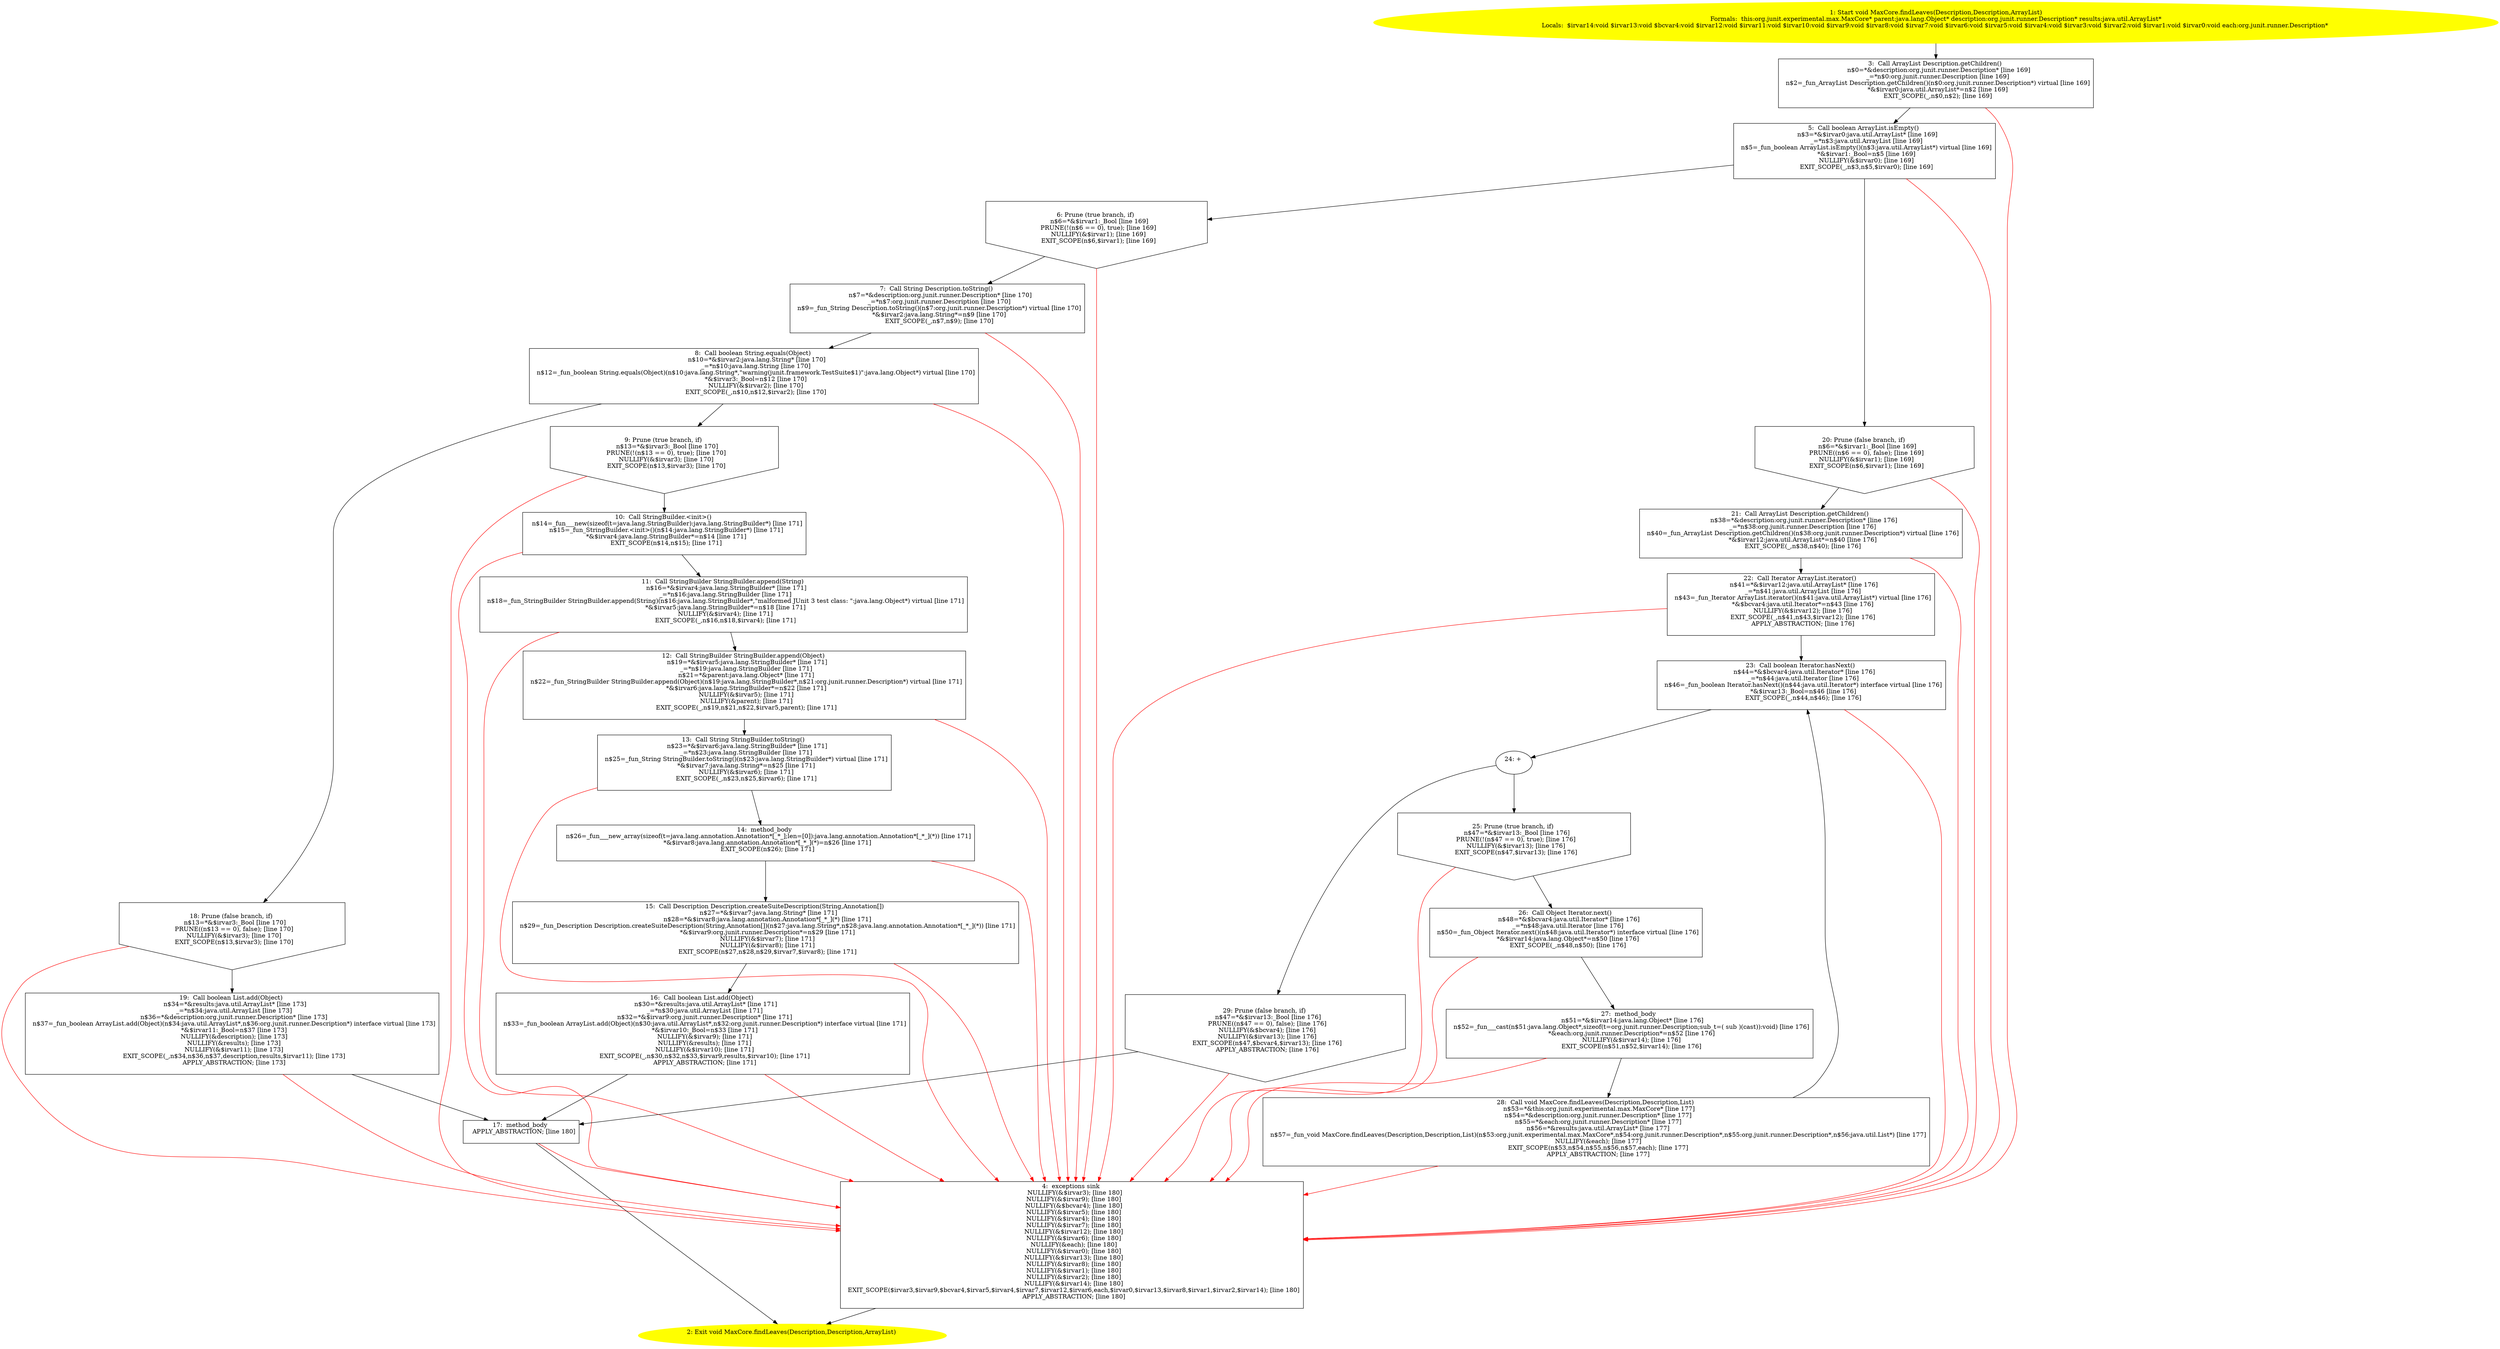 /* @generated */
digraph cfg {
"org.junit.experimental.max.MaxCore.findLeaves(org.junit.runner.Description,org.junit.runner.Descript.b17c4fcc6a39ecbdcb7e952b5fe9571d_1" [label="1: Start void MaxCore.findLeaves(Description,Description,ArrayList)\nFormals:  this:org.junit.experimental.max.MaxCore* parent:java.lang.Object* description:org.junit.runner.Description* results:java.util.ArrayList*\nLocals:  $irvar14:void $irvar13:void $bcvar4:void $irvar12:void $irvar11:void $irvar10:void $irvar9:void $irvar8:void $irvar7:void $irvar6:void $irvar5:void $irvar4:void $irvar3:void $irvar2:void $irvar1:void $irvar0:void each:org.junit.runner.Description* \n  " color=yellow style=filled]
	

	 "org.junit.experimental.max.MaxCore.findLeaves(org.junit.runner.Description,org.junit.runner.Descript.b17c4fcc6a39ecbdcb7e952b5fe9571d_1" -> "org.junit.experimental.max.MaxCore.findLeaves(org.junit.runner.Description,org.junit.runner.Descript.b17c4fcc6a39ecbdcb7e952b5fe9571d_3" ;
"org.junit.experimental.max.MaxCore.findLeaves(org.junit.runner.Description,org.junit.runner.Descript.b17c4fcc6a39ecbdcb7e952b5fe9571d_2" [label="2: Exit void MaxCore.findLeaves(Description,Description,ArrayList) \n  " color=yellow style=filled]
	

"org.junit.experimental.max.MaxCore.findLeaves(org.junit.runner.Description,org.junit.runner.Descript.b17c4fcc6a39ecbdcb7e952b5fe9571d_3" [label="3:  Call ArrayList Description.getChildren() \n   n$0=*&description:org.junit.runner.Description* [line 169]\n  _=*n$0:org.junit.runner.Description [line 169]\n  n$2=_fun_ArrayList Description.getChildren()(n$0:org.junit.runner.Description*) virtual [line 169]\n  *&$irvar0:java.util.ArrayList*=n$2 [line 169]\n  EXIT_SCOPE(_,n$0,n$2); [line 169]\n " shape="box"]
	

	 "org.junit.experimental.max.MaxCore.findLeaves(org.junit.runner.Description,org.junit.runner.Descript.b17c4fcc6a39ecbdcb7e952b5fe9571d_3" -> "org.junit.experimental.max.MaxCore.findLeaves(org.junit.runner.Description,org.junit.runner.Descript.b17c4fcc6a39ecbdcb7e952b5fe9571d_5" ;
	 "org.junit.experimental.max.MaxCore.findLeaves(org.junit.runner.Description,org.junit.runner.Descript.b17c4fcc6a39ecbdcb7e952b5fe9571d_3" -> "org.junit.experimental.max.MaxCore.findLeaves(org.junit.runner.Description,org.junit.runner.Descript.b17c4fcc6a39ecbdcb7e952b5fe9571d_4" [color="red" ];
"org.junit.experimental.max.MaxCore.findLeaves(org.junit.runner.Description,org.junit.runner.Descript.b17c4fcc6a39ecbdcb7e952b5fe9571d_4" [label="4:  exceptions sink \n   NULLIFY(&$irvar3); [line 180]\n  NULLIFY(&$irvar9); [line 180]\n  NULLIFY(&$bcvar4); [line 180]\n  NULLIFY(&$irvar5); [line 180]\n  NULLIFY(&$irvar4); [line 180]\n  NULLIFY(&$irvar7); [line 180]\n  NULLIFY(&$irvar12); [line 180]\n  NULLIFY(&$irvar6); [line 180]\n  NULLIFY(&each); [line 180]\n  NULLIFY(&$irvar0); [line 180]\n  NULLIFY(&$irvar13); [line 180]\n  NULLIFY(&$irvar8); [line 180]\n  NULLIFY(&$irvar1); [line 180]\n  NULLIFY(&$irvar2); [line 180]\n  NULLIFY(&$irvar14); [line 180]\n  EXIT_SCOPE($irvar3,$irvar9,$bcvar4,$irvar5,$irvar4,$irvar7,$irvar12,$irvar6,each,$irvar0,$irvar13,$irvar8,$irvar1,$irvar2,$irvar14); [line 180]\n  APPLY_ABSTRACTION; [line 180]\n " shape="box"]
	

	 "org.junit.experimental.max.MaxCore.findLeaves(org.junit.runner.Description,org.junit.runner.Descript.b17c4fcc6a39ecbdcb7e952b5fe9571d_4" -> "org.junit.experimental.max.MaxCore.findLeaves(org.junit.runner.Description,org.junit.runner.Descript.b17c4fcc6a39ecbdcb7e952b5fe9571d_2" ;
"org.junit.experimental.max.MaxCore.findLeaves(org.junit.runner.Description,org.junit.runner.Descript.b17c4fcc6a39ecbdcb7e952b5fe9571d_5" [label="5:  Call boolean ArrayList.isEmpty() \n   n$3=*&$irvar0:java.util.ArrayList* [line 169]\n  _=*n$3:java.util.ArrayList [line 169]\n  n$5=_fun_boolean ArrayList.isEmpty()(n$3:java.util.ArrayList*) virtual [line 169]\n  *&$irvar1:_Bool=n$5 [line 169]\n  NULLIFY(&$irvar0); [line 169]\n  EXIT_SCOPE(_,n$3,n$5,$irvar0); [line 169]\n " shape="box"]
	

	 "org.junit.experimental.max.MaxCore.findLeaves(org.junit.runner.Description,org.junit.runner.Descript.b17c4fcc6a39ecbdcb7e952b5fe9571d_5" -> "org.junit.experimental.max.MaxCore.findLeaves(org.junit.runner.Description,org.junit.runner.Descript.b17c4fcc6a39ecbdcb7e952b5fe9571d_6" ;
	 "org.junit.experimental.max.MaxCore.findLeaves(org.junit.runner.Description,org.junit.runner.Descript.b17c4fcc6a39ecbdcb7e952b5fe9571d_5" -> "org.junit.experimental.max.MaxCore.findLeaves(org.junit.runner.Description,org.junit.runner.Descript.b17c4fcc6a39ecbdcb7e952b5fe9571d_20" ;
	 "org.junit.experimental.max.MaxCore.findLeaves(org.junit.runner.Description,org.junit.runner.Descript.b17c4fcc6a39ecbdcb7e952b5fe9571d_5" -> "org.junit.experimental.max.MaxCore.findLeaves(org.junit.runner.Description,org.junit.runner.Descript.b17c4fcc6a39ecbdcb7e952b5fe9571d_4" [color="red" ];
"org.junit.experimental.max.MaxCore.findLeaves(org.junit.runner.Description,org.junit.runner.Descript.b17c4fcc6a39ecbdcb7e952b5fe9571d_6" [label="6: Prune (true branch, if) \n   n$6=*&$irvar1:_Bool [line 169]\n  PRUNE(!(n$6 == 0), true); [line 169]\n  NULLIFY(&$irvar1); [line 169]\n  EXIT_SCOPE(n$6,$irvar1); [line 169]\n " shape="invhouse"]
	

	 "org.junit.experimental.max.MaxCore.findLeaves(org.junit.runner.Description,org.junit.runner.Descript.b17c4fcc6a39ecbdcb7e952b5fe9571d_6" -> "org.junit.experimental.max.MaxCore.findLeaves(org.junit.runner.Description,org.junit.runner.Descript.b17c4fcc6a39ecbdcb7e952b5fe9571d_7" ;
	 "org.junit.experimental.max.MaxCore.findLeaves(org.junit.runner.Description,org.junit.runner.Descript.b17c4fcc6a39ecbdcb7e952b5fe9571d_6" -> "org.junit.experimental.max.MaxCore.findLeaves(org.junit.runner.Description,org.junit.runner.Descript.b17c4fcc6a39ecbdcb7e952b5fe9571d_4" [color="red" ];
"org.junit.experimental.max.MaxCore.findLeaves(org.junit.runner.Description,org.junit.runner.Descript.b17c4fcc6a39ecbdcb7e952b5fe9571d_7" [label="7:  Call String Description.toString() \n   n$7=*&description:org.junit.runner.Description* [line 170]\n  _=*n$7:org.junit.runner.Description [line 170]\n  n$9=_fun_String Description.toString()(n$7:org.junit.runner.Description*) virtual [line 170]\n  *&$irvar2:java.lang.String*=n$9 [line 170]\n  EXIT_SCOPE(_,n$7,n$9); [line 170]\n " shape="box"]
	

	 "org.junit.experimental.max.MaxCore.findLeaves(org.junit.runner.Description,org.junit.runner.Descript.b17c4fcc6a39ecbdcb7e952b5fe9571d_7" -> "org.junit.experimental.max.MaxCore.findLeaves(org.junit.runner.Description,org.junit.runner.Descript.b17c4fcc6a39ecbdcb7e952b5fe9571d_8" ;
	 "org.junit.experimental.max.MaxCore.findLeaves(org.junit.runner.Description,org.junit.runner.Descript.b17c4fcc6a39ecbdcb7e952b5fe9571d_7" -> "org.junit.experimental.max.MaxCore.findLeaves(org.junit.runner.Description,org.junit.runner.Descript.b17c4fcc6a39ecbdcb7e952b5fe9571d_4" [color="red" ];
"org.junit.experimental.max.MaxCore.findLeaves(org.junit.runner.Description,org.junit.runner.Descript.b17c4fcc6a39ecbdcb7e952b5fe9571d_8" [label="8:  Call boolean String.equals(Object) \n   n$10=*&$irvar2:java.lang.String* [line 170]\n  _=*n$10:java.lang.String [line 170]\n  n$12=_fun_boolean String.equals(Object)(n$10:java.lang.String*,\"warning(junit.framework.TestSuite$1)\":java.lang.Object*) virtual [line 170]\n  *&$irvar3:_Bool=n$12 [line 170]\n  NULLIFY(&$irvar2); [line 170]\n  EXIT_SCOPE(_,n$10,n$12,$irvar2); [line 170]\n " shape="box"]
	

	 "org.junit.experimental.max.MaxCore.findLeaves(org.junit.runner.Description,org.junit.runner.Descript.b17c4fcc6a39ecbdcb7e952b5fe9571d_8" -> "org.junit.experimental.max.MaxCore.findLeaves(org.junit.runner.Description,org.junit.runner.Descript.b17c4fcc6a39ecbdcb7e952b5fe9571d_9" ;
	 "org.junit.experimental.max.MaxCore.findLeaves(org.junit.runner.Description,org.junit.runner.Descript.b17c4fcc6a39ecbdcb7e952b5fe9571d_8" -> "org.junit.experimental.max.MaxCore.findLeaves(org.junit.runner.Description,org.junit.runner.Descript.b17c4fcc6a39ecbdcb7e952b5fe9571d_18" ;
	 "org.junit.experimental.max.MaxCore.findLeaves(org.junit.runner.Description,org.junit.runner.Descript.b17c4fcc6a39ecbdcb7e952b5fe9571d_8" -> "org.junit.experimental.max.MaxCore.findLeaves(org.junit.runner.Description,org.junit.runner.Descript.b17c4fcc6a39ecbdcb7e952b5fe9571d_4" [color="red" ];
"org.junit.experimental.max.MaxCore.findLeaves(org.junit.runner.Description,org.junit.runner.Descript.b17c4fcc6a39ecbdcb7e952b5fe9571d_9" [label="9: Prune (true branch, if) \n   n$13=*&$irvar3:_Bool [line 170]\n  PRUNE(!(n$13 == 0), true); [line 170]\n  NULLIFY(&$irvar3); [line 170]\n  EXIT_SCOPE(n$13,$irvar3); [line 170]\n " shape="invhouse"]
	

	 "org.junit.experimental.max.MaxCore.findLeaves(org.junit.runner.Description,org.junit.runner.Descript.b17c4fcc6a39ecbdcb7e952b5fe9571d_9" -> "org.junit.experimental.max.MaxCore.findLeaves(org.junit.runner.Description,org.junit.runner.Descript.b17c4fcc6a39ecbdcb7e952b5fe9571d_10" ;
	 "org.junit.experimental.max.MaxCore.findLeaves(org.junit.runner.Description,org.junit.runner.Descript.b17c4fcc6a39ecbdcb7e952b5fe9571d_9" -> "org.junit.experimental.max.MaxCore.findLeaves(org.junit.runner.Description,org.junit.runner.Descript.b17c4fcc6a39ecbdcb7e952b5fe9571d_4" [color="red" ];
"org.junit.experimental.max.MaxCore.findLeaves(org.junit.runner.Description,org.junit.runner.Descript.b17c4fcc6a39ecbdcb7e952b5fe9571d_10" [label="10:  Call StringBuilder.<init>() \n   n$14=_fun___new(sizeof(t=java.lang.StringBuilder):java.lang.StringBuilder*) [line 171]\n  n$15=_fun_StringBuilder.<init>()(n$14:java.lang.StringBuilder*) [line 171]\n  *&$irvar4:java.lang.StringBuilder*=n$14 [line 171]\n  EXIT_SCOPE(n$14,n$15); [line 171]\n " shape="box"]
	

	 "org.junit.experimental.max.MaxCore.findLeaves(org.junit.runner.Description,org.junit.runner.Descript.b17c4fcc6a39ecbdcb7e952b5fe9571d_10" -> "org.junit.experimental.max.MaxCore.findLeaves(org.junit.runner.Description,org.junit.runner.Descript.b17c4fcc6a39ecbdcb7e952b5fe9571d_11" ;
	 "org.junit.experimental.max.MaxCore.findLeaves(org.junit.runner.Description,org.junit.runner.Descript.b17c4fcc6a39ecbdcb7e952b5fe9571d_10" -> "org.junit.experimental.max.MaxCore.findLeaves(org.junit.runner.Description,org.junit.runner.Descript.b17c4fcc6a39ecbdcb7e952b5fe9571d_4" [color="red" ];
"org.junit.experimental.max.MaxCore.findLeaves(org.junit.runner.Description,org.junit.runner.Descript.b17c4fcc6a39ecbdcb7e952b5fe9571d_11" [label="11:  Call StringBuilder StringBuilder.append(String) \n   n$16=*&$irvar4:java.lang.StringBuilder* [line 171]\n  _=*n$16:java.lang.StringBuilder [line 171]\n  n$18=_fun_StringBuilder StringBuilder.append(String)(n$16:java.lang.StringBuilder*,\"malformed JUnit 3 test class: \":java.lang.Object*) virtual [line 171]\n  *&$irvar5:java.lang.StringBuilder*=n$18 [line 171]\n  NULLIFY(&$irvar4); [line 171]\n  EXIT_SCOPE(_,n$16,n$18,$irvar4); [line 171]\n " shape="box"]
	

	 "org.junit.experimental.max.MaxCore.findLeaves(org.junit.runner.Description,org.junit.runner.Descript.b17c4fcc6a39ecbdcb7e952b5fe9571d_11" -> "org.junit.experimental.max.MaxCore.findLeaves(org.junit.runner.Description,org.junit.runner.Descript.b17c4fcc6a39ecbdcb7e952b5fe9571d_12" ;
	 "org.junit.experimental.max.MaxCore.findLeaves(org.junit.runner.Description,org.junit.runner.Descript.b17c4fcc6a39ecbdcb7e952b5fe9571d_11" -> "org.junit.experimental.max.MaxCore.findLeaves(org.junit.runner.Description,org.junit.runner.Descript.b17c4fcc6a39ecbdcb7e952b5fe9571d_4" [color="red" ];
"org.junit.experimental.max.MaxCore.findLeaves(org.junit.runner.Description,org.junit.runner.Descript.b17c4fcc6a39ecbdcb7e952b5fe9571d_12" [label="12:  Call StringBuilder StringBuilder.append(Object) \n   n$19=*&$irvar5:java.lang.StringBuilder* [line 171]\n  _=*n$19:java.lang.StringBuilder [line 171]\n  n$21=*&parent:java.lang.Object* [line 171]\n  n$22=_fun_StringBuilder StringBuilder.append(Object)(n$19:java.lang.StringBuilder*,n$21:org.junit.runner.Description*) virtual [line 171]\n  *&$irvar6:java.lang.StringBuilder*=n$22 [line 171]\n  NULLIFY(&$irvar5); [line 171]\n  NULLIFY(&parent); [line 171]\n  EXIT_SCOPE(_,n$19,n$21,n$22,$irvar5,parent); [line 171]\n " shape="box"]
	

	 "org.junit.experimental.max.MaxCore.findLeaves(org.junit.runner.Description,org.junit.runner.Descript.b17c4fcc6a39ecbdcb7e952b5fe9571d_12" -> "org.junit.experimental.max.MaxCore.findLeaves(org.junit.runner.Description,org.junit.runner.Descript.b17c4fcc6a39ecbdcb7e952b5fe9571d_13" ;
	 "org.junit.experimental.max.MaxCore.findLeaves(org.junit.runner.Description,org.junit.runner.Descript.b17c4fcc6a39ecbdcb7e952b5fe9571d_12" -> "org.junit.experimental.max.MaxCore.findLeaves(org.junit.runner.Description,org.junit.runner.Descript.b17c4fcc6a39ecbdcb7e952b5fe9571d_4" [color="red" ];
"org.junit.experimental.max.MaxCore.findLeaves(org.junit.runner.Description,org.junit.runner.Descript.b17c4fcc6a39ecbdcb7e952b5fe9571d_13" [label="13:  Call String StringBuilder.toString() \n   n$23=*&$irvar6:java.lang.StringBuilder* [line 171]\n  _=*n$23:java.lang.StringBuilder [line 171]\n  n$25=_fun_String StringBuilder.toString()(n$23:java.lang.StringBuilder*) virtual [line 171]\n  *&$irvar7:java.lang.String*=n$25 [line 171]\n  NULLIFY(&$irvar6); [line 171]\n  EXIT_SCOPE(_,n$23,n$25,$irvar6); [line 171]\n " shape="box"]
	

	 "org.junit.experimental.max.MaxCore.findLeaves(org.junit.runner.Description,org.junit.runner.Descript.b17c4fcc6a39ecbdcb7e952b5fe9571d_13" -> "org.junit.experimental.max.MaxCore.findLeaves(org.junit.runner.Description,org.junit.runner.Descript.b17c4fcc6a39ecbdcb7e952b5fe9571d_14" ;
	 "org.junit.experimental.max.MaxCore.findLeaves(org.junit.runner.Description,org.junit.runner.Descript.b17c4fcc6a39ecbdcb7e952b5fe9571d_13" -> "org.junit.experimental.max.MaxCore.findLeaves(org.junit.runner.Description,org.junit.runner.Descript.b17c4fcc6a39ecbdcb7e952b5fe9571d_4" [color="red" ];
"org.junit.experimental.max.MaxCore.findLeaves(org.junit.runner.Description,org.junit.runner.Descript.b17c4fcc6a39ecbdcb7e952b5fe9571d_14" [label="14:  method_body \n   n$26=_fun___new_array(sizeof(t=java.lang.annotation.Annotation*[_*_];len=[0]):java.lang.annotation.Annotation*[_*_](*)) [line 171]\n  *&$irvar8:java.lang.annotation.Annotation*[_*_](*)=n$26 [line 171]\n  EXIT_SCOPE(n$26); [line 171]\n " shape="box"]
	

	 "org.junit.experimental.max.MaxCore.findLeaves(org.junit.runner.Description,org.junit.runner.Descript.b17c4fcc6a39ecbdcb7e952b5fe9571d_14" -> "org.junit.experimental.max.MaxCore.findLeaves(org.junit.runner.Description,org.junit.runner.Descript.b17c4fcc6a39ecbdcb7e952b5fe9571d_15" ;
	 "org.junit.experimental.max.MaxCore.findLeaves(org.junit.runner.Description,org.junit.runner.Descript.b17c4fcc6a39ecbdcb7e952b5fe9571d_14" -> "org.junit.experimental.max.MaxCore.findLeaves(org.junit.runner.Description,org.junit.runner.Descript.b17c4fcc6a39ecbdcb7e952b5fe9571d_4" [color="red" ];
"org.junit.experimental.max.MaxCore.findLeaves(org.junit.runner.Description,org.junit.runner.Descript.b17c4fcc6a39ecbdcb7e952b5fe9571d_15" [label="15:  Call Description Description.createSuiteDescription(String,Annotation[]) \n   n$27=*&$irvar7:java.lang.String* [line 171]\n  n$28=*&$irvar8:java.lang.annotation.Annotation*[_*_](*) [line 171]\n  n$29=_fun_Description Description.createSuiteDescription(String,Annotation[])(n$27:java.lang.String*,n$28:java.lang.annotation.Annotation*[_*_](*)) [line 171]\n  *&$irvar9:org.junit.runner.Description*=n$29 [line 171]\n  NULLIFY(&$irvar7); [line 171]\n  NULLIFY(&$irvar8); [line 171]\n  EXIT_SCOPE(n$27,n$28,n$29,$irvar7,$irvar8); [line 171]\n " shape="box"]
	

	 "org.junit.experimental.max.MaxCore.findLeaves(org.junit.runner.Description,org.junit.runner.Descript.b17c4fcc6a39ecbdcb7e952b5fe9571d_15" -> "org.junit.experimental.max.MaxCore.findLeaves(org.junit.runner.Description,org.junit.runner.Descript.b17c4fcc6a39ecbdcb7e952b5fe9571d_16" ;
	 "org.junit.experimental.max.MaxCore.findLeaves(org.junit.runner.Description,org.junit.runner.Descript.b17c4fcc6a39ecbdcb7e952b5fe9571d_15" -> "org.junit.experimental.max.MaxCore.findLeaves(org.junit.runner.Description,org.junit.runner.Descript.b17c4fcc6a39ecbdcb7e952b5fe9571d_4" [color="red" ];
"org.junit.experimental.max.MaxCore.findLeaves(org.junit.runner.Description,org.junit.runner.Descript.b17c4fcc6a39ecbdcb7e952b5fe9571d_16" [label="16:  Call boolean List.add(Object) \n   n$30=*&results:java.util.ArrayList* [line 171]\n  _=*n$30:java.util.ArrayList [line 171]\n  n$32=*&$irvar9:org.junit.runner.Description* [line 171]\n  n$33=_fun_boolean ArrayList.add(Object)(n$30:java.util.ArrayList*,n$32:org.junit.runner.Description*) interface virtual [line 171]\n  *&$irvar10:_Bool=n$33 [line 171]\n  NULLIFY(&$irvar9); [line 171]\n  NULLIFY(&results); [line 171]\n  NULLIFY(&$irvar10); [line 171]\n  EXIT_SCOPE(_,n$30,n$32,n$33,$irvar9,results,$irvar10); [line 171]\n  APPLY_ABSTRACTION; [line 171]\n " shape="box"]
	

	 "org.junit.experimental.max.MaxCore.findLeaves(org.junit.runner.Description,org.junit.runner.Descript.b17c4fcc6a39ecbdcb7e952b5fe9571d_16" -> "org.junit.experimental.max.MaxCore.findLeaves(org.junit.runner.Description,org.junit.runner.Descript.b17c4fcc6a39ecbdcb7e952b5fe9571d_17" ;
	 "org.junit.experimental.max.MaxCore.findLeaves(org.junit.runner.Description,org.junit.runner.Descript.b17c4fcc6a39ecbdcb7e952b5fe9571d_16" -> "org.junit.experimental.max.MaxCore.findLeaves(org.junit.runner.Description,org.junit.runner.Descript.b17c4fcc6a39ecbdcb7e952b5fe9571d_4" [color="red" ];
"org.junit.experimental.max.MaxCore.findLeaves(org.junit.runner.Description,org.junit.runner.Descript.b17c4fcc6a39ecbdcb7e952b5fe9571d_17" [label="17:  method_body \n   APPLY_ABSTRACTION; [line 180]\n " shape="box"]
	

	 "org.junit.experimental.max.MaxCore.findLeaves(org.junit.runner.Description,org.junit.runner.Descript.b17c4fcc6a39ecbdcb7e952b5fe9571d_17" -> "org.junit.experimental.max.MaxCore.findLeaves(org.junit.runner.Description,org.junit.runner.Descript.b17c4fcc6a39ecbdcb7e952b5fe9571d_2" ;
	 "org.junit.experimental.max.MaxCore.findLeaves(org.junit.runner.Description,org.junit.runner.Descript.b17c4fcc6a39ecbdcb7e952b5fe9571d_17" -> "org.junit.experimental.max.MaxCore.findLeaves(org.junit.runner.Description,org.junit.runner.Descript.b17c4fcc6a39ecbdcb7e952b5fe9571d_4" [color="red" ];
"org.junit.experimental.max.MaxCore.findLeaves(org.junit.runner.Description,org.junit.runner.Descript.b17c4fcc6a39ecbdcb7e952b5fe9571d_18" [label="18: Prune (false branch, if) \n   n$13=*&$irvar3:_Bool [line 170]\n  PRUNE((n$13 == 0), false); [line 170]\n  NULLIFY(&$irvar3); [line 170]\n  EXIT_SCOPE(n$13,$irvar3); [line 170]\n " shape="invhouse"]
	

	 "org.junit.experimental.max.MaxCore.findLeaves(org.junit.runner.Description,org.junit.runner.Descript.b17c4fcc6a39ecbdcb7e952b5fe9571d_18" -> "org.junit.experimental.max.MaxCore.findLeaves(org.junit.runner.Description,org.junit.runner.Descript.b17c4fcc6a39ecbdcb7e952b5fe9571d_19" ;
	 "org.junit.experimental.max.MaxCore.findLeaves(org.junit.runner.Description,org.junit.runner.Descript.b17c4fcc6a39ecbdcb7e952b5fe9571d_18" -> "org.junit.experimental.max.MaxCore.findLeaves(org.junit.runner.Description,org.junit.runner.Descript.b17c4fcc6a39ecbdcb7e952b5fe9571d_4" [color="red" ];
"org.junit.experimental.max.MaxCore.findLeaves(org.junit.runner.Description,org.junit.runner.Descript.b17c4fcc6a39ecbdcb7e952b5fe9571d_19" [label="19:  Call boolean List.add(Object) \n   n$34=*&results:java.util.ArrayList* [line 173]\n  _=*n$34:java.util.ArrayList [line 173]\n  n$36=*&description:org.junit.runner.Description* [line 173]\n  n$37=_fun_boolean ArrayList.add(Object)(n$34:java.util.ArrayList*,n$36:org.junit.runner.Description*) interface virtual [line 173]\n  *&$irvar11:_Bool=n$37 [line 173]\n  NULLIFY(&description); [line 173]\n  NULLIFY(&results); [line 173]\n  NULLIFY(&$irvar11); [line 173]\n  EXIT_SCOPE(_,n$34,n$36,n$37,description,results,$irvar11); [line 173]\n  APPLY_ABSTRACTION; [line 173]\n " shape="box"]
	

	 "org.junit.experimental.max.MaxCore.findLeaves(org.junit.runner.Description,org.junit.runner.Descript.b17c4fcc6a39ecbdcb7e952b5fe9571d_19" -> "org.junit.experimental.max.MaxCore.findLeaves(org.junit.runner.Description,org.junit.runner.Descript.b17c4fcc6a39ecbdcb7e952b5fe9571d_17" ;
	 "org.junit.experimental.max.MaxCore.findLeaves(org.junit.runner.Description,org.junit.runner.Descript.b17c4fcc6a39ecbdcb7e952b5fe9571d_19" -> "org.junit.experimental.max.MaxCore.findLeaves(org.junit.runner.Description,org.junit.runner.Descript.b17c4fcc6a39ecbdcb7e952b5fe9571d_4" [color="red" ];
"org.junit.experimental.max.MaxCore.findLeaves(org.junit.runner.Description,org.junit.runner.Descript.b17c4fcc6a39ecbdcb7e952b5fe9571d_20" [label="20: Prune (false branch, if) \n   n$6=*&$irvar1:_Bool [line 169]\n  PRUNE((n$6 == 0), false); [line 169]\n  NULLIFY(&$irvar1); [line 169]\n  EXIT_SCOPE(n$6,$irvar1); [line 169]\n " shape="invhouse"]
	

	 "org.junit.experimental.max.MaxCore.findLeaves(org.junit.runner.Description,org.junit.runner.Descript.b17c4fcc6a39ecbdcb7e952b5fe9571d_20" -> "org.junit.experimental.max.MaxCore.findLeaves(org.junit.runner.Description,org.junit.runner.Descript.b17c4fcc6a39ecbdcb7e952b5fe9571d_21" ;
	 "org.junit.experimental.max.MaxCore.findLeaves(org.junit.runner.Description,org.junit.runner.Descript.b17c4fcc6a39ecbdcb7e952b5fe9571d_20" -> "org.junit.experimental.max.MaxCore.findLeaves(org.junit.runner.Description,org.junit.runner.Descript.b17c4fcc6a39ecbdcb7e952b5fe9571d_4" [color="red" ];
"org.junit.experimental.max.MaxCore.findLeaves(org.junit.runner.Description,org.junit.runner.Descript.b17c4fcc6a39ecbdcb7e952b5fe9571d_21" [label="21:  Call ArrayList Description.getChildren() \n   n$38=*&description:org.junit.runner.Description* [line 176]\n  _=*n$38:org.junit.runner.Description [line 176]\n  n$40=_fun_ArrayList Description.getChildren()(n$38:org.junit.runner.Description*) virtual [line 176]\n  *&$irvar12:java.util.ArrayList*=n$40 [line 176]\n  EXIT_SCOPE(_,n$38,n$40); [line 176]\n " shape="box"]
	

	 "org.junit.experimental.max.MaxCore.findLeaves(org.junit.runner.Description,org.junit.runner.Descript.b17c4fcc6a39ecbdcb7e952b5fe9571d_21" -> "org.junit.experimental.max.MaxCore.findLeaves(org.junit.runner.Description,org.junit.runner.Descript.b17c4fcc6a39ecbdcb7e952b5fe9571d_22" ;
	 "org.junit.experimental.max.MaxCore.findLeaves(org.junit.runner.Description,org.junit.runner.Descript.b17c4fcc6a39ecbdcb7e952b5fe9571d_21" -> "org.junit.experimental.max.MaxCore.findLeaves(org.junit.runner.Description,org.junit.runner.Descript.b17c4fcc6a39ecbdcb7e952b5fe9571d_4" [color="red" ];
"org.junit.experimental.max.MaxCore.findLeaves(org.junit.runner.Description,org.junit.runner.Descript.b17c4fcc6a39ecbdcb7e952b5fe9571d_22" [label="22:  Call Iterator ArrayList.iterator() \n   n$41=*&$irvar12:java.util.ArrayList* [line 176]\n  _=*n$41:java.util.ArrayList [line 176]\n  n$43=_fun_Iterator ArrayList.iterator()(n$41:java.util.ArrayList*) virtual [line 176]\n  *&$bcvar4:java.util.Iterator*=n$43 [line 176]\n  NULLIFY(&$irvar12); [line 176]\n  EXIT_SCOPE(_,n$41,n$43,$irvar12); [line 176]\n  APPLY_ABSTRACTION; [line 176]\n " shape="box"]
	

	 "org.junit.experimental.max.MaxCore.findLeaves(org.junit.runner.Description,org.junit.runner.Descript.b17c4fcc6a39ecbdcb7e952b5fe9571d_22" -> "org.junit.experimental.max.MaxCore.findLeaves(org.junit.runner.Description,org.junit.runner.Descript.b17c4fcc6a39ecbdcb7e952b5fe9571d_23" ;
	 "org.junit.experimental.max.MaxCore.findLeaves(org.junit.runner.Description,org.junit.runner.Descript.b17c4fcc6a39ecbdcb7e952b5fe9571d_22" -> "org.junit.experimental.max.MaxCore.findLeaves(org.junit.runner.Description,org.junit.runner.Descript.b17c4fcc6a39ecbdcb7e952b5fe9571d_4" [color="red" ];
"org.junit.experimental.max.MaxCore.findLeaves(org.junit.runner.Description,org.junit.runner.Descript.b17c4fcc6a39ecbdcb7e952b5fe9571d_23" [label="23:  Call boolean Iterator.hasNext() \n   n$44=*&$bcvar4:java.util.Iterator* [line 176]\n  _=*n$44:java.util.Iterator [line 176]\n  n$46=_fun_boolean Iterator.hasNext()(n$44:java.util.Iterator*) interface virtual [line 176]\n  *&$irvar13:_Bool=n$46 [line 176]\n  EXIT_SCOPE(_,n$44,n$46); [line 176]\n " shape="box"]
	

	 "org.junit.experimental.max.MaxCore.findLeaves(org.junit.runner.Description,org.junit.runner.Descript.b17c4fcc6a39ecbdcb7e952b5fe9571d_23" -> "org.junit.experimental.max.MaxCore.findLeaves(org.junit.runner.Description,org.junit.runner.Descript.b17c4fcc6a39ecbdcb7e952b5fe9571d_24" ;
	 "org.junit.experimental.max.MaxCore.findLeaves(org.junit.runner.Description,org.junit.runner.Descript.b17c4fcc6a39ecbdcb7e952b5fe9571d_23" -> "org.junit.experimental.max.MaxCore.findLeaves(org.junit.runner.Description,org.junit.runner.Descript.b17c4fcc6a39ecbdcb7e952b5fe9571d_4" [color="red" ];
"org.junit.experimental.max.MaxCore.findLeaves(org.junit.runner.Description,org.junit.runner.Descript.b17c4fcc6a39ecbdcb7e952b5fe9571d_24" [label="24: + \n  " ]
	

	 "org.junit.experimental.max.MaxCore.findLeaves(org.junit.runner.Description,org.junit.runner.Descript.b17c4fcc6a39ecbdcb7e952b5fe9571d_24" -> "org.junit.experimental.max.MaxCore.findLeaves(org.junit.runner.Description,org.junit.runner.Descript.b17c4fcc6a39ecbdcb7e952b5fe9571d_25" ;
	 "org.junit.experimental.max.MaxCore.findLeaves(org.junit.runner.Description,org.junit.runner.Descript.b17c4fcc6a39ecbdcb7e952b5fe9571d_24" -> "org.junit.experimental.max.MaxCore.findLeaves(org.junit.runner.Description,org.junit.runner.Descript.b17c4fcc6a39ecbdcb7e952b5fe9571d_29" ;
"org.junit.experimental.max.MaxCore.findLeaves(org.junit.runner.Description,org.junit.runner.Descript.b17c4fcc6a39ecbdcb7e952b5fe9571d_25" [label="25: Prune (true branch, if) \n   n$47=*&$irvar13:_Bool [line 176]\n  PRUNE(!(n$47 == 0), true); [line 176]\n  NULLIFY(&$irvar13); [line 176]\n  EXIT_SCOPE(n$47,$irvar13); [line 176]\n " shape="invhouse"]
	

	 "org.junit.experimental.max.MaxCore.findLeaves(org.junit.runner.Description,org.junit.runner.Descript.b17c4fcc6a39ecbdcb7e952b5fe9571d_25" -> "org.junit.experimental.max.MaxCore.findLeaves(org.junit.runner.Description,org.junit.runner.Descript.b17c4fcc6a39ecbdcb7e952b5fe9571d_26" ;
	 "org.junit.experimental.max.MaxCore.findLeaves(org.junit.runner.Description,org.junit.runner.Descript.b17c4fcc6a39ecbdcb7e952b5fe9571d_25" -> "org.junit.experimental.max.MaxCore.findLeaves(org.junit.runner.Description,org.junit.runner.Descript.b17c4fcc6a39ecbdcb7e952b5fe9571d_4" [color="red" ];
"org.junit.experimental.max.MaxCore.findLeaves(org.junit.runner.Description,org.junit.runner.Descript.b17c4fcc6a39ecbdcb7e952b5fe9571d_26" [label="26:  Call Object Iterator.next() \n   n$48=*&$bcvar4:java.util.Iterator* [line 176]\n  _=*n$48:java.util.Iterator [line 176]\n  n$50=_fun_Object Iterator.next()(n$48:java.util.Iterator*) interface virtual [line 176]\n  *&$irvar14:java.lang.Object*=n$50 [line 176]\n  EXIT_SCOPE(_,n$48,n$50); [line 176]\n " shape="box"]
	

	 "org.junit.experimental.max.MaxCore.findLeaves(org.junit.runner.Description,org.junit.runner.Descript.b17c4fcc6a39ecbdcb7e952b5fe9571d_26" -> "org.junit.experimental.max.MaxCore.findLeaves(org.junit.runner.Description,org.junit.runner.Descript.b17c4fcc6a39ecbdcb7e952b5fe9571d_27" ;
	 "org.junit.experimental.max.MaxCore.findLeaves(org.junit.runner.Description,org.junit.runner.Descript.b17c4fcc6a39ecbdcb7e952b5fe9571d_26" -> "org.junit.experimental.max.MaxCore.findLeaves(org.junit.runner.Description,org.junit.runner.Descript.b17c4fcc6a39ecbdcb7e952b5fe9571d_4" [color="red" ];
"org.junit.experimental.max.MaxCore.findLeaves(org.junit.runner.Description,org.junit.runner.Descript.b17c4fcc6a39ecbdcb7e952b5fe9571d_27" [label="27:  method_body \n   n$51=*&$irvar14:java.lang.Object* [line 176]\n  n$52=_fun___cast(n$51:java.lang.Object*,sizeof(t=org.junit.runner.Description;sub_t=( sub )(cast)):void) [line 176]\n  *&each:org.junit.runner.Description*=n$52 [line 176]\n  NULLIFY(&$irvar14); [line 176]\n  EXIT_SCOPE(n$51,n$52,$irvar14); [line 176]\n " shape="box"]
	

	 "org.junit.experimental.max.MaxCore.findLeaves(org.junit.runner.Description,org.junit.runner.Descript.b17c4fcc6a39ecbdcb7e952b5fe9571d_27" -> "org.junit.experimental.max.MaxCore.findLeaves(org.junit.runner.Description,org.junit.runner.Descript.b17c4fcc6a39ecbdcb7e952b5fe9571d_28" ;
	 "org.junit.experimental.max.MaxCore.findLeaves(org.junit.runner.Description,org.junit.runner.Descript.b17c4fcc6a39ecbdcb7e952b5fe9571d_27" -> "org.junit.experimental.max.MaxCore.findLeaves(org.junit.runner.Description,org.junit.runner.Descript.b17c4fcc6a39ecbdcb7e952b5fe9571d_4" [color="red" ];
"org.junit.experimental.max.MaxCore.findLeaves(org.junit.runner.Description,org.junit.runner.Descript.b17c4fcc6a39ecbdcb7e952b5fe9571d_28" [label="28:  Call void MaxCore.findLeaves(Description,Description,List) \n   n$53=*&this:org.junit.experimental.max.MaxCore* [line 177]\n  n$54=*&description:org.junit.runner.Description* [line 177]\n  n$55=*&each:org.junit.runner.Description* [line 177]\n  n$56=*&results:java.util.ArrayList* [line 177]\n  n$57=_fun_void MaxCore.findLeaves(Description,Description,List)(n$53:org.junit.experimental.max.MaxCore*,n$54:org.junit.runner.Description*,n$55:org.junit.runner.Description*,n$56:java.util.List*) [line 177]\n  NULLIFY(&each); [line 177]\n  EXIT_SCOPE(n$53,n$54,n$55,n$56,n$57,each); [line 177]\n  APPLY_ABSTRACTION; [line 177]\n " shape="box"]
	

	 "org.junit.experimental.max.MaxCore.findLeaves(org.junit.runner.Description,org.junit.runner.Descript.b17c4fcc6a39ecbdcb7e952b5fe9571d_28" -> "org.junit.experimental.max.MaxCore.findLeaves(org.junit.runner.Description,org.junit.runner.Descript.b17c4fcc6a39ecbdcb7e952b5fe9571d_23" ;
	 "org.junit.experimental.max.MaxCore.findLeaves(org.junit.runner.Description,org.junit.runner.Descript.b17c4fcc6a39ecbdcb7e952b5fe9571d_28" -> "org.junit.experimental.max.MaxCore.findLeaves(org.junit.runner.Description,org.junit.runner.Descript.b17c4fcc6a39ecbdcb7e952b5fe9571d_4" [color="red" ];
"org.junit.experimental.max.MaxCore.findLeaves(org.junit.runner.Description,org.junit.runner.Descript.b17c4fcc6a39ecbdcb7e952b5fe9571d_29" [label="29: Prune (false branch, if) \n   n$47=*&$irvar13:_Bool [line 176]\n  PRUNE((n$47 == 0), false); [line 176]\n  NULLIFY(&$bcvar4); [line 176]\n  NULLIFY(&$irvar13); [line 176]\n  EXIT_SCOPE(n$47,$bcvar4,$irvar13); [line 176]\n  APPLY_ABSTRACTION; [line 176]\n " shape="invhouse"]
	

	 "org.junit.experimental.max.MaxCore.findLeaves(org.junit.runner.Description,org.junit.runner.Descript.b17c4fcc6a39ecbdcb7e952b5fe9571d_29" -> "org.junit.experimental.max.MaxCore.findLeaves(org.junit.runner.Description,org.junit.runner.Descript.b17c4fcc6a39ecbdcb7e952b5fe9571d_17" ;
	 "org.junit.experimental.max.MaxCore.findLeaves(org.junit.runner.Description,org.junit.runner.Descript.b17c4fcc6a39ecbdcb7e952b5fe9571d_29" -> "org.junit.experimental.max.MaxCore.findLeaves(org.junit.runner.Description,org.junit.runner.Descript.b17c4fcc6a39ecbdcb7e952b5fe9571d_4" [color="red" ];
}
